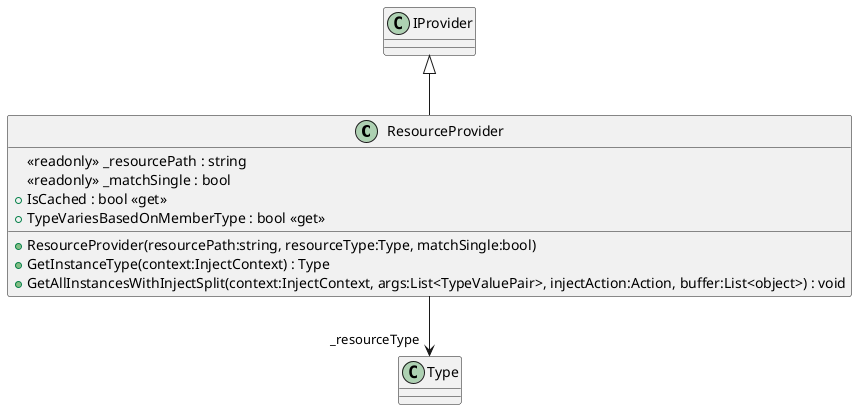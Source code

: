 @startuml
class ResourceProvider {
    <<readonly>> _resourcePath : string
    <<readonly>> _matchSingle : bool
    + ResourceProvider(resourcePath:string, resourceType:Type, matchSingle:bool)
    + IsCached : bool <<get>>
    + TypeVariesBasedOnMemberType : bool <<get>>
    + GetInstanceType(context:InjectContext) : Type
    + GetAllInstancesWithInjectSplit(context:InjectContext, args:List<TypeValuePair>, injectAction:Action, buffer:List<object>) : void
}
IProvider <|-- ResourceProvider
ResourceProvider --> "_resourceType" Type
@enduml

